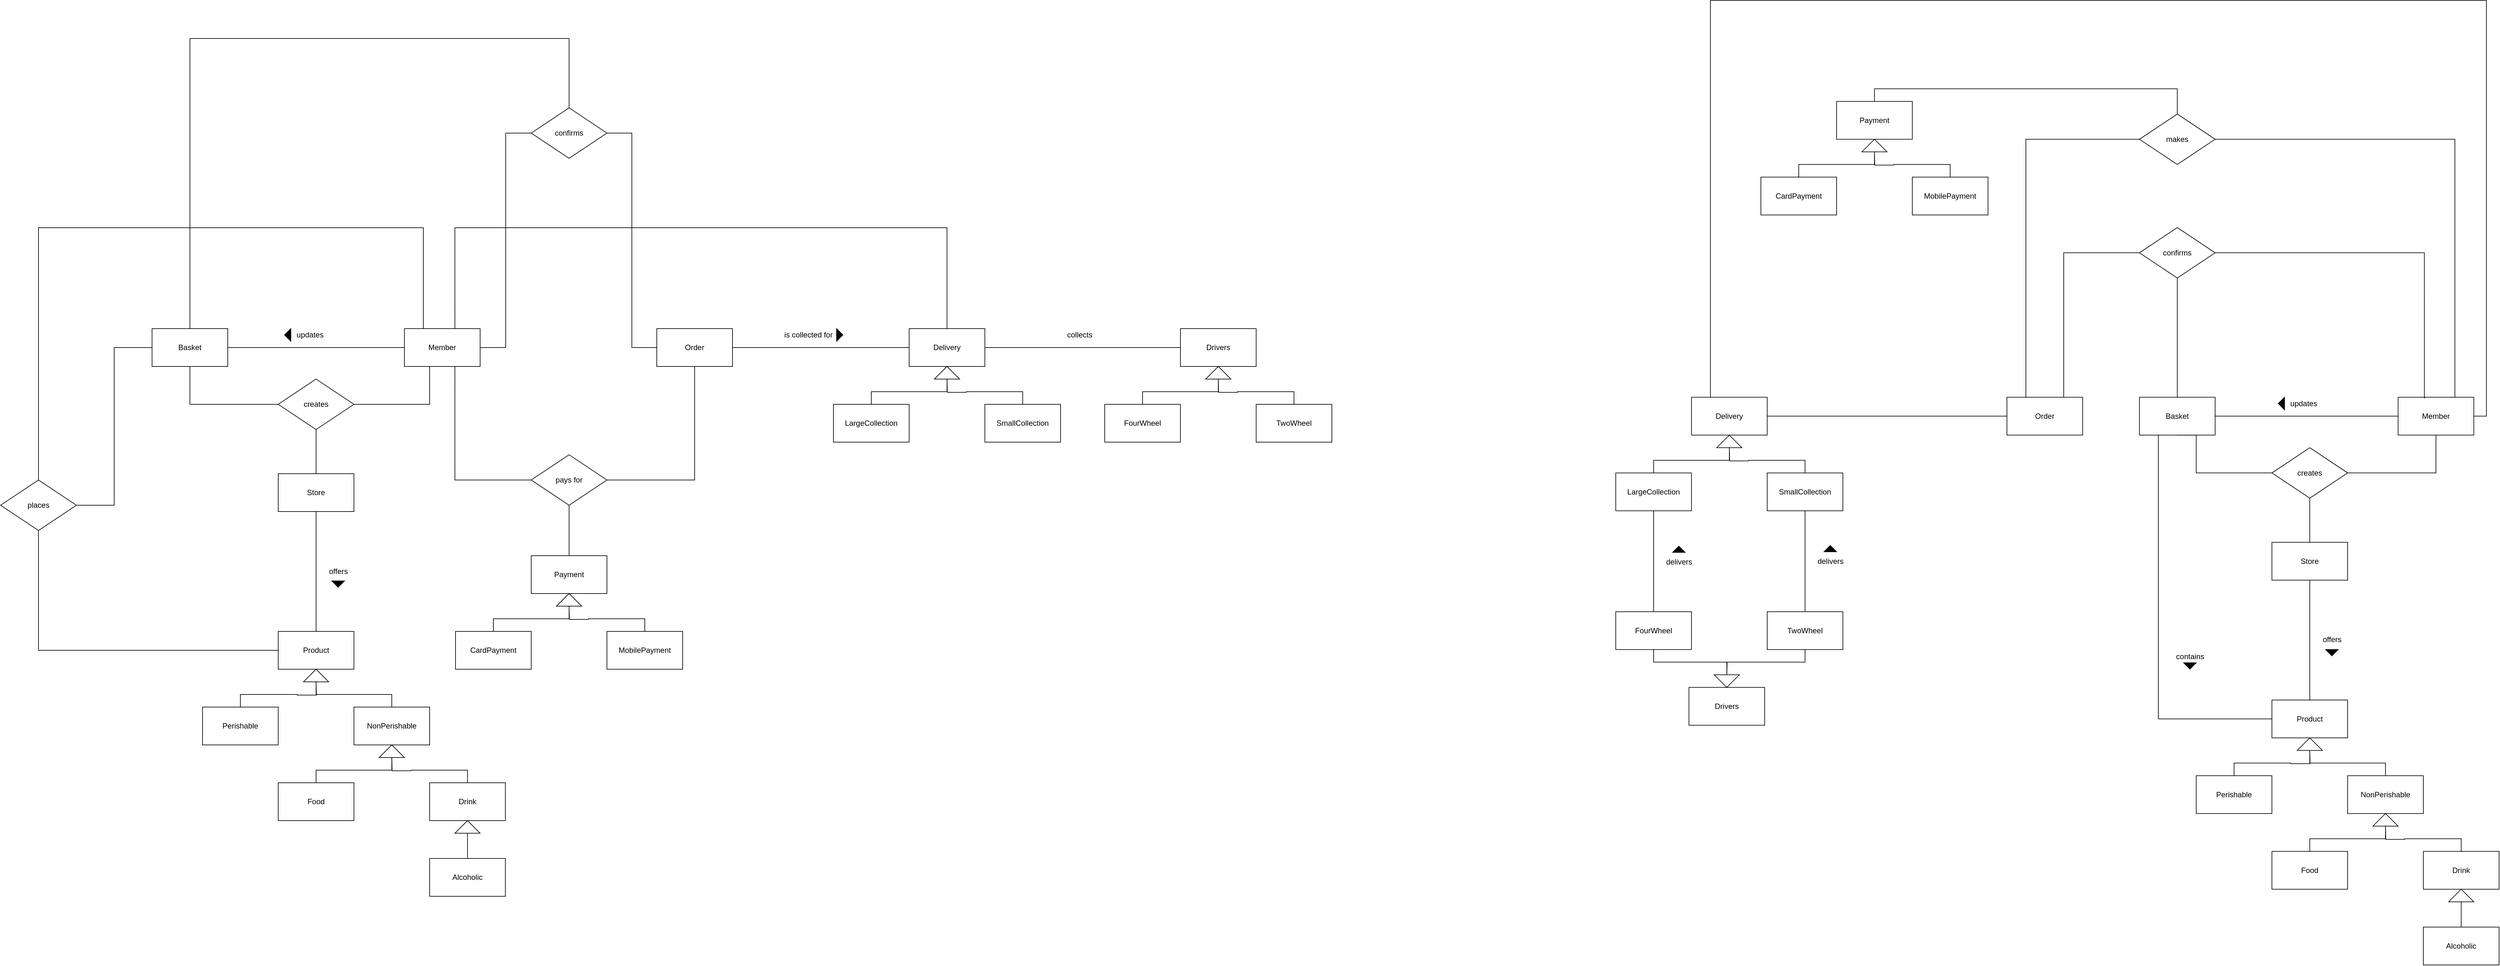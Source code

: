 <mxfile version="13.7.3" type="device"><diagram id="K62qVu5N6wYNLxE--IpU" name="Page-1"><mxGraphModel dx="5688" dy="4457" grid="1" gridSize="10" guides="1" tooltips="1" connect="1" arrows="1" fold="1" page="1" pageScale="1" pageWidth="827" pageHeight="1169" math="0" shadow="0"><root><mxCell id="0"/><mxCell id="1" parent="0"/><mxCell id="9gTizAqQr9LAjVctv0tj-36" style="edgeStyle=orthogonalEdgeStyle;rounded=0;orthogonalLoop=1;jettySize=auto;html=1;exitX=0.5;exitY=1;exitDx=0;exitDy=0;entryX=1;entryY=0.5;entryDx=0;entryDy=0;endArrow=none;endFill=0;" parent="1" source="9gTizAqQr9LAjVctv0tj-1" target="9gTizAqQr9LAjVctv0tj-35" edge="1"><mxGeometry relative="1" as="geometry"><Array as="points"><mxPoint x="1080" y="260"/><mxPoint x="1080" y="320"/></Array></mxGeometry></mxCell><mxCell id="9gTizAqQr9LAjVctv0tj-40" style="edgeStyle=orthogonalEdgeStyle;rounded=0;orthogonalLoop=1;jettySize=auto;html=1;exitX=0;exitY=0.5;exitDx=0;exitDy=0;entryX=1;entryY=0.5;entryDx=0;entryDy=0;endArrow=none;endFill=0;" parent="1" source="9gTizAqQr9LAjVctv0tj-1" target="9gTizAqQr9LAjVctv0tj-4" edge="1"><mxGeometry relative="1" as="geometry"><Array as="points"><mxPoint x="860" y="230"/><mxPoint x="860" y="230"/></Array></mxGeometry></mxCell><mxCell id="9gTizAqQr9LAjVctv0tj-56" style="edgeStyle=orthogonalEdgeStyle;rounded=0;orthogonalLoop=1;jettySize=auto;html=1;exitX=1;exitY=0.5;exitDx=0;exitDy=0;entryX=0;entryY=0.5;entryDx=0;entryDy=0;endArrow=none;endFill=0;" parent="1" source="9gTizAqQr9LAjVctv0tj-1" target="9gTizAqQr9LAjVctv0tj-55" edge="1"><mxGeometry relative="1" as="geometry"/></mxCell><mxCell id="igzInCqp1d7eFwAN2wIH-3" style="edgeStyle=orthogonalEdgeStyle;rounded=0;orthogonalLoop=1;jettySize=auto;html=1;exitX=0.25;exitY=0;exitDx=0;exitDy=0;entryX=0.5;entryY=0;entryDx=0;entryDy=0;endArrow=none;endFill=0;" edge="1" parent="1" source="9gTizAqQr9LAjVctv0tj-1" target="igzInCqp1d7eFwAN2wIH-2"><mxGeometry relative="1" as="geometry"><Array as="points"><mxPoint x="1070" y="40"/><mxPoint x="460" y="40"/></Array></mxGeometry></mxCell><mxCell id="9gTizAqQr9LAjVctv0tj-1" value="Member" style="whiteSpace=wrap;html=1;" parent="1" vertex="1"><mxGeometry x="1040" y="200" width="120" height="60" as="geometry"/></mxCell><mxCell id="9gTizAqQr9LAjVctv0tj-2" value="Store" style="whiteSpace=wrap;html=1;" parent="1" vertex="1"><mxGeometry x="840" y="430" width="120" height="60" as="geometry"/></mxCell><mxCell id="9gTizAqQr9LAjVctv0tj-18" style="edgeStyle=orthogonalEdgeStyle;rounded=0;orthogonalLoop=1;jettySize=auto;html=1;exitX=0.5;exitY=0;exitDx=0;exitDy=0;entryX=0.5;entryY=1;entryDx=0;entryDy=0;endArrow=none;endFill=0;" parent="1" source="9gTizAqQr9LAjVctv0tj-3" target="9gTizAqQr9LAjVctv0tj-2" edge="1"><mxGeometry relative="1" as="geometry"><Array as="points"><mxPoint x="900" y="600"/><mxPoint x="900" y="600"/></Array></mxGeometry></mxCell><mxCell id="9gTizAqQr9LAjVctv0tj-3" value="Product" style="whiteSpace=wrap;html=1;" parent="1" vertex="1"><mxGeometry x="840" y="680" width="120" height="60" as="geometry"/></mxCell><mxCell id="9gTizAqQr9LAjVctv0tj-37" style="edgeStyle=orthogonalEdgeStyle;rounded=0;orthogonalLoop=1;jettySize=auto;html=1;exitX=0.5;exitY=1;exitDx=0;exitDy=0;entryX=0;entryY=0.5;entryDx=0;entryDy=0;endArrow=none;endFill=0;" parent="1" source="9gTizAqQr9LAjVctv0tj-4" target="9gTizAqQr9LAjVctv0tj-35" edge="1"><mxGeometry relative="1" as="geometry"/></mxCell><mxCell id="9gTizAqQr9LAjVctv0tj-58" style="edgeStyle=orthogonalEdgeStyle;rounded=0;orthogonalLoop=1;jettySize=auto;html=1;exitX=0.5;exitY=0;exitDx=0;exitDy=0;entryX=0.5;entryY=0;entryDx=0;entryDy=0;endArrow=none;endFill=0;" parent="1" source="9gTizAqQr9LAjVctv0tj-4" target="9gTizAqQr9LAjVctv0tj-55" edge="1"><mxGeometry relative="1" as="geometry"><Array as="points"><mxPoint x="700" y="-260"/></Array></mxGeometry></mxCell><mxCell id="9gTizAqQr9LAjVctv0tj-4" value="Basket" style="whiteSpace=wrap;html=1;" parent="1" vertex="1"><mxGeometry x="640" y="200" width="120" height="60" as="geometry"/></mxCell><mxCell id="9gTizAqQr9LAjVctv0tj-69" style="edgeStyle=orthogonalEdgeStyle;rounded=0;orthogonalLoop=1;jettySize=auto;html=1;exitX=1;exitY=0.5;exitDx=0;exitDy=0;entryX=0;entryY=0.5;entryDx=0;entryDy=0;endArrow=none;endFill=0;" parent="1" source="9gTizAqQr9LAjVctv0tj-5" target="9gTizAqQr9LAjVctv0tj-6" edge="1"><mxGeometry relative="1" as="geometry"/></mxCell><mxCell id="9gTizAqQr9LAjVctv0tj-5" value="Order" style="whiteSpace=wrap;html=1;" parent="1" vertex="1"><mxGeometry x="1440" y="200" width="120" height="60" as="geometry"/></mxCell><mxCell id="9gTizAqQr9LAjVctv0tj-76" style="edgeStyle=orthogonalEdgeStyle;rounded=0;orthogonalLoop=1;jettySize=auto;html=1;exitX=1;exitY=0.5;exitDx=0;exitDy=0;entryX=0;entryY=0.5;entryDx=0;entryDy=0;endArrow=none;endFill=0;" parent="1" source="9gTizAqQr9LAjVctv0tj-6" target="9gTizAqQr9LAjVctv0tj-15" edge="1"><mxGeometry relative="1" as="geometry"/></mxCell><mxCell id="igzInCqp1d7eFwAN2wIH-75" style="edgeStyle=orthogonalEdgeStyle;rounded=0;orthogonalLoop=1;jettySize=auto;html=1;exitX=0.5;exitY=0;exitDx=0;exitDy=0;entryX=0.667;entryY=0.003;entryDx=0;entryDy=0;entryPerimeter=0;endArrow=none;endFill=0;" edge="1" parent="1" source="9gTizAqQr9LAjVctv0tj-6" target="9gTizAqQr9LAjVctv0tj-1"><mxGeometry relative="1" as="geometry"><Array as="points"><mxPoint x="1900" y="40"/><mxPoint x="1120" y="40"/></Array></mxGeometry></mxCell><mxCell id="9gTizAqQr9LAjVctv0tj-6" value="Delivery" style="whiteSpace=wrap;html=1;" parent="1" vertex="1"><mxGeometry x="1840" y="200" width="120" height="60" as="geometry"/></mxCell><mxCell id="9gTizAqQr9LAjVctv0tj-62" style="edgeStyle=orthogonalEdgeStyle;rounded=0;orthogonalLoop=1;jettySize=auto;html=1;exitX=0.5;exitY=0;exitDx=0;exitDy=0;entryX=0.5;entryY=1;entryDx=0;entryDy=0;endArrow=none;endFill=0;" parent="1" source="9gTizAqQr9LAjVctv0tj-7" target="9gTizAqQr9LAjVctv0tj-61" edge="1"><mxGeometry relative="1" as="geometry"/></mxCell><mxCell id="9gTizAqQr9LAjVctv0tj-7" value="Payment" style="whiteSpace=wrap;html=1;" parent="1" vertex="1"><mxGeometry x="1241" y="560" width="120" height="60" as="geometry"/></mxCell><mxCell id="9gTizAqQr9LAjVctv0tj-31" style="edgeStyle=orthogonalEdgeStyle;rounded=0;orthogonalLoop=1;jettySize=auto;html=1;exitX=0.5;exitY=0;exitDx=0;exitDy=0;entryX=0;entryY=0.5;entryDx=0;entryDy=0;endArrow=none;endFill=0;" parent="1" source="9gTizAqQr9LAjVctv0tj-8" target="9gTizAqQr9LAjVctv0tj-23" edge="1"><mxGeometry relative="1" as="geometry"/></mxCell><mxCell id="9gTizAqQr9LAjVctv0tj-8" value="CardPayment" style="whiteSpace=wrap;html=1;" parent="1" vertex="1"><mxGeometry x="1121" y="680" width="120" height="60" as="geometry"/></mxCell><mxCell id="9gTizAqQr9LAjVctv0tj-32" style="edgeStyle=orthogonalEdgeStyle;rounded=0;orthogonalLoop=1;jettySize=auto;html=1;exitX=0.5;exitY=0;exitDx=0;exitDy=0;endArrow=none;endFill=0;" parent="1" source="9gTizAqQr9LAjVctv0tj-9" edge="1"><mxGeometry relative="1" as="geometry"><mxPoint x="1301" y="640" as="targetPoint"/></mxGeometry></mxCell><mxCell id="9gTizAqQr9LAjVctv0tj-9" value="MobilePayment" style="whiteSpace=wrap;html=1;" parent="1" vertex="1"><mxGeometry x="1361" y="680" width="120" height="60" as="geometry"/></mxCell><mxCell id="9gTizAqQr9LAjVctv0tj-27" style="edgeStyle=orthogonalEdgeStyle;rounded=0;orthogonalLoop=1;jettySize=auto;html=1;exitX=0.5;exitY=0;exitDx=0;exitDy=0;endArrow=none;endFill=0;" parent="1" source="9gTizAqQr9LAjVctv0tj-10" edge="1"><mxGeometry relative="1" as="geometry"><mxPoint x="900" y="760" as="targetPoint"/></mxGeometry></mxCell><mxCell id="9gTizAqQr9LAjVctv0tj-10" value="Perishable" style="whiteSpace=wrap;html=1;" parent="1" vertex="1"><mxGeometry x="720" y="800" width="120" height="60" as="geometry"/></mxCell><mxCell id="9gTizAqQr9LAjVctv0tj-26" style="edgeStyle=orthogonalEdgeStyle;rounded=0;orthogonalLoop=1;jettySize=auto;html=1;exitX=0.5;exitY=0;exitDx=0;exitDy=0;entryX=0;entryY=0.5;entryDx=0;entryDy=0;endArrow=none;endFill=0;" parent="1" source="9gTizAqQr9LAjVctv0tj-11" target="9gTizAqQr9LAjVctv0tj-19" edge="1"><mxGeometry relative="1" as="geometry"/></mxCell><mxCell id="9gTizAqQr9LAjVctv0tj-11" value="NonPerishable" style="whiteSpace=wrap;html=1;" parent="1" vertex="1"><mxGeometry x="960" y="800" width="120" height="60" as="geometry"/></mxCell><mxCell id="9gTizAqQr9LAjVctv0tj-28" style="edgeStyle=orthogonalEdgeStyle;rounded=0;orthogonalLoop=1;jettySize=auto;html=1;exitX=0.5;exitY=0;exitDx=0;exitDy=0;entryX=0;entryY=0.5;entryDx=0;entryDy=0;endArrow=none;endFill=0;" parent="1" source="9gTizAqQr9LAjVctv0tj-12" target="9gTizAqQr9LAjVctv0tj-20" edge="1"><mxGeometry relative="1" as="geometry"/></mxCell><mxCell id="9gTizAqQr9LAjVctv0tj-12" value="Food" style="whiteSpace=wrap;html=1;" parent="1" vertex="1"><mxGeometry x="840" y="920" width="120" height="60" as="geometry"/></mxCell><mxCell id="9gTizAqQr9LAjVctv0tj-29" style="edgeStyle=orthogonalEdgeStyle;rounded=0;orthogonalLoop=1;jettySize=auto;html=1;exitX=0.5;exitY=0;exitDx=0;exitDy=0;endArrow=none;endFill=0;" parent="1" source="9gTizAqQr9LAjVctv0tj-13" edge="1"><mxGeometry relative="1" as="geometry"><mxPoint x="1020" y="880" as="targetPoint"/></mxGeometry></mxCell><mxCell id="9gTizAqQr9LAjVctv0tj-13" value="Drink" style="whiteSpace=wrap;html=1;" parent="1" vertex="1"><mxGeometry x="1080" y="920" width="120" height="60" as="geometry"/></mxCell><mxCell id="9gTizAqQr9LAjVctv0tj-30" style="edgeStyle=orthogonalEdgeStyle;rounded=0;orthogonalLoop=1;jettySize=auto;html=1;exitX=0.5;exitY=0;exitDx=0;exitDy=0;entryX=0;entryY=0.5;entryDx=0;entryDy=0;endArrow=none;endFill=0;" parent="1" source="9gTizAqQr9LAjVctv0tj-14" target="9gTizAqQr9LAjVctv0tj-21" edge="1"><mxGeometry relative="1" as="geometry"/></mxCell><mxCell id="9gTizAqQr9LAjVctv0tj-14" value="Alcoholic" style="whiteSpace=wrap;html=1;" parent="1" vertex="1"><mxGeometry x="1080" y="1040" width="120" height="60" as="geometry"/></mxCell><mxCell id="9gTizAqQr9LAjVctv0tj-15" value="Drivers" style="whiteSpace=wrap;html=1;" parent="1" vertex="1"><mxGeometry x="2270" y="200" width="120" height="60" as="geometry"/></mxCell><mxCell id="9gTizAqQr9LAjVctv0tj-24" style="edgeStyle=orthogonalEdgeStyle;rounded=0;orthogonalLoop=1;jettySize=auto;html=1;exitX=0.5;exitY=0;exitDx=0;exitDy=0;entryX=0;entryY=0.5;entryDx=0;entryDy=0;endArrow=none;endFill=0;" parent="1" source="9gTizAqQr9LAjVctv0tj-16" target="9gTizAqQr9LAjVctv0tj-22" edge="1"><mxGeometry relative="1" as="geometry"/></mxCell><mxCell id="9gTizAqQr9LAjVctv0tj-16" value="FourWheel" style="whiteSpace=wrap;html=1;" parent="1" vertex="1"><mxGeometry x="2150" y="320" width="120" height="60" as="geometry"/></mxCell><mxCell id="9gTizAqQr9LAjVctv0tj-25" style="edgeStyle=orthogonalEdgeStyle;rounded=0;orthogonalLoop=1;jettySize=auto;html=1;exitX=0.5;exitY=0;exitDx=0;exitDy=0;endArrow=none;endFill=0;" parent="1" source="9gTizAqQr9LAjVctv0tj-17" edge="1"><mxGeometry relative="1" as="geometry"><mxPoint x="2330" y="280" as="targetPoint"/></mxGeometry></mxCell><mxCell id="9gTizAqQr9LAjVctv0tj-17" value="TwoWheel" style="whiteSpace=wrap;html=1;" parent="1" vertex="1"><mxGeometry x="2390" y="320" width="120" height="60" as="geometry"/></mxCell><mxCell id="9gTizAqQr9LAjVctv0tj-19" value="" style="triangle;whiteSpace=wrap;html=1;direction=north;" parent="1" vertex="1"><mxGeometry x="880" y="740" width="40" height="20" as="geometry"/></mxCell><mxCell id="9gTizAqQr9LAjVctv0tj-20" value="" style="triangle;whiteSpace=wrap;html=1;direction=north;" parent="1" vertex="1"><mxGeometry x="1000" y="860" width="40" height="20" as="geometry"/></mxCell><mxCell id="9gTizAqQr9LAjVctv0tj-21" value="" style="triangle;whiteSpace=wrap;html=1;direction=north;" parent="1" vertex="1"><mxGeometry x="1120" y="980" width="40" height="20" as="geometry"/></mxCell><mxCell id="9gTizAqQr9LAjVctv0tj-22" value="" style="triangle;whiteSpace=wrap;html=1;direction=north;" parent="1" vertex="1"><mxGeometry x="2310" y="260" width="40" height="20" as="geometry"/></mxCell><mxCell id="9gTizAqQr9LAjVctv0tj-23" value="" style="triangle;whiteSpace=wrap;html=1;direction=north;" parent="1" vertex="1"><mxGeometry x="1281" y="620" width="40" height="20" as="geometry"/></mxCell><mxCell id="9gTizAqQr9LAjVctv0tj-38" style="edgeStyle=orthogonalEdgeStyle;rounded=0;orthogonalLoop=1;jettySize=auto;html=1;exitX=0.5;exitY=1;exitDx=0;exitDy=0;endArrow=none;endFill=0;" parent="1" source="9gTizAqQr9LAjVctv0tj-35" target="9gTizAqQr9LAjVctv0tj-2" edge="1"><mxGeometry relative="1" as="geometry"/></mxCell><mxCell id="9gTizAqQr9LAjVctv0tj-35" value="creates" style="rhombus;whiteSpace=wrap;html=1;fillColor=none;" parent="1" vertex="1"><mxGeometry x="840" y="280" width="120" height="80" as="geometry"/></mxCell><mxCell id="9gTizAqQr9LAjVctv0tj-41" value="updates" style="text;html=1;align=center;verticalAlign=middle;resizable=0;points=[];autosize=1;" parent="1" vertex="1"><mxGeometry x="860" y="200" width="60" height="20" as="geometry"/></mxCell><mxCell id="9gTizAqQr9LAjVctv0tj-42" value="" style="triangle;whiteSpace=wrap;html=1;fillColor=#000000;rotation=-180;" parent="1" vertex="1"><mxGeometry x="850" y="200" width="10" height="20" as="geometry"/></mxCell><mxCell id="9gTizAqQr9LAjVctv0tj-47" value="offers" style="text;html=1;align=center;verticalAlign=middle;resizable=0;points=[];autosize=1;" parent="1" vertex="1"><mxGeometry x="910" y="574.5" width="50" height="20" as="geometry"/></mxCell><mxCell id="9gTizAqQr9LAjVctv0tj-48" value="" style="triangle;whiteSpace=wrap;html=1;fillColor=#000000;rotation=-180;direction=north;" parent="1" vertex="1"><mxGeometry x="925" y="600" width="20" height="10" as="geometry"/></mxCell><mxCell id="9gTizAqQr9LAjVctv0tj-57" style="edgeStyle=orthogonalEdgeStyle;rounded=0;orthogonalLoop=1;jettySize=auto;html=1;exitX=1;exitY=0.5;exitDx=0;exitDy=0;entryX=0;entryY=0.5;entryDx=0;entryDy=0;endArrow=none;endFill=0;" parent="1" source="9gTizAqQr9LAjVctv0tj-55" target="9gTizAqQr9LAjVctv0tj-5" edge="1"><mxGeometry relative="1" as="geometry"/></mxCell><mxCell id="9gTizAqQr9LAjVctv0tj-55" value="confirms" style="rhombus;whiteSpace=wrap;html=1;fillColor=none;" parent="1" vertex="1"><mxGeometry x="1241" y="-150" width="120" height="80" as="geometry"/></mxCell><mxCell id="9gTizAqQr9LAjVctv0tj-68" style="edgeStyle=orthogonalEdgeStyle;rounded=0;orthogonalLoop=1;jettySize=auto;html=1;exitX=0.5;exitY=0;exitDx=0;exitDy=0;endArrow=none;endFill=0;" parent="1" source="9gTizAqQr9LAjVctv0tj-59" edge="1"><mxGeometry relative="1" as="geometry"><mxPoint x="1900" y="280" as="targetPoint"/></mxGeometry></mxCell><mxCell id="9gTizAqQr9LAjVctv0tj-59" value="SmallCollection" style="whiteSpace=wrap;html=1;" parent="1" vertex="1"><mxGeometry x="1960" y="320" width="120" height="60" as="geometry"/></mxCell><mxCell id="9gTizAqQr9LAjVctv0tj-67" style="edgeStyle=orthogonalEdgeStyle;rounded=0;orthogonalLoop=1;jettySize=auto;html=1;exitX=0.5;exitY=0;exitDx=0;exitDy=0;entryX=0;entryY=0.5;entryDx=0;entryDy=0;endArrow=none;endFill=0;" parent="1" source="9gTizAqQr9LAjVctv0tj-60" target="9gTizAqQr9LAjVctv0tj-66" edge="1"><mxGeometry relative="1" as="geometry"/></mxCell><mxCell id="9gTizAqQr9LAjVctv0tj-60" value="LargeCollection" style="whiteSpace=wrap;html=1;fillColor=#ffffff;" parent="1" vertex="1"><mxGeometry x="1720" y="320" width="120" height="60" as="geometry"/></mxCell><mxCell id="9gTizAqQr9LAjVctv0tj-63" style="edgeStyle=orthogonalEdgeStyle;rounded=0;orthogonalLoop=1;jettySize=auto;html=1;exitX=1;exitY=0.5;exitDx=0;exitDy=0;entryX=0.5;entryY=1;entryDx=0;entryDy=0;endArrow=none;endFill=0;" parent="1" source="9gTizAqQr9LAjVctv0tj-61" target="9gTizAqQr9LAjVctv0tj-5" edge="1"><mxGeometry relative="1" as="geometry"/></mxCell><mxCell id="9gTizAqQr9LAjVctv0tj-64" style="edgeStyle=orthogonalEdgeStyle;rounded=0;orthogonalLoop=1;jettySize=auto;html=1;exitX=0;exitY=0.5;exitDx=0;exitDy=0;entryX=0.667;entryY=1;entryDx=0;entryDy=0;entryPerimeter=0;endArrow=none;endFill=0;" parent="1" source="9gTizAqQr9LAjVctv0tj-61" target="9gTizAqQr9LAjVctv0tj-1" edge="1"><mxGeometry relative="1" as="geometry"/></mxCell><mxCell id="9gTizAqQr9LAjVctv0tj-61" value="pays for" style="rhombus;whiteSpace=wrap;html=1;fillColor=none;" parent="1" vertex="1"><mxGeometry x="1241" y="400" width="120" height="80" as="geometry"/></mxCell><mxCell id="9gTizAqQr9LAjVctv0tj-66" value="" style="triangle;whiteSpace=wrap;html=1;direction=north;" parent="1" vertex="1"><mxGeometry x="1880" y="260" width="40" height="20" as="geometry"/></mxCell><mxCell id="9gTizAqQr9LAjVctv0tj-72" value="is collected for" style="text;html=1;align=center;verticalAlign=middle;resizable=0;points=[];autosize=1;" parent="1" vertex="1"><mxGeometry x="1635" y="200" width="90" height="20" as="geometry"/></mxCell><mxCell id="9gTizAqQr9LAjVctv0tj-74" value="" style="triangle;whiteSpace=wrap;html=1;fillColor=#000000;rotation=-180;direction=west;" parent="1" vertex="1"><mxGeometry x="1725" y="200" width="10" height="20" as="geometry"/></mxCell><mxCell id="9gTizAqQr9LAjVctv0tj-77" value="collects" style="text;html=1;align=center;verticalAlign=middle;resizable=0;points=[];autosize=1;" parent="1" vertex="1"><mxGeometry x="2080" y="200" width="60" height="20" as="geometry"/></mxCell><mxCell id="igzInCqp1d7eFwAN2wIH-4" style="edgeStyle=orthogonalEdgeStyle;rounded=0;orthogonalLoop=1;jettySize=auto;html=1;exitX=0.5;exitY=1;exitDx=0;exitDy=0;entryX=0;entryY=0.5;entryDx=0;entryDy=0;endArrow=none;endFill=0;" edge="1" parent="1" source="igzInCqp1d7eFwAN2wIH-2" target="9gTizAqQr9LAjVctv0tj-3"><mxGeometry relative="1" as="geometry"/></mxCell><mxCell id="igzInCqp1d7eFwAN2wIH-5" style="edgeStyle=orthogonalEdgeStyle;rounded=0;orthogonalLoop=1;jettySize=auto;html=1;exitX=1;exitY=0.5;exitDx=0;exitDy=0;entryX=0;entryY=0.5;entryDx=0;entryDy=0;endArrow=none;endFill=0;" edge="1" parent="1" source="igzInCqp1d7eFwAN2wIH-2" target="9gTizAqQr9LAjVctv0tj-4"><mxGeometry relative="1" as="geometry"/></mxCell><mxCell id="igzInCqp1d7eFwAN2wIH-2" value="places" style="rhombus;whiteSpace=wrap;html=1;fillColor=none;" vertex="1" parent="1"><mxGeometry x="400" y="440" width="120" height="80" as="geometry"/></mxCell><mxCell id="igzInCqp1d7eFwAN2wIH-31" style="edgeStyle=orthogonalEdgeStyle;rounded=0;orthogonalLoop=1;jettySize=auto;html=1;exitX=0.5;exitY=0;exitDx=0;exitDy=0;entryX=0.5;entryY=1;entryDx=0;entryDy=0;endArrow=none;endFill=0;" edge="1" parent="1" source="igzInCqp1d7eFwAN2wIH-7" target="igzInCqp1d7eFwAN2wIH-30"><mxGeometry relative="1" as="geometry"/></mxCell><mxCell id="igzInCqp1d7eFwAN2wIH-7" value="Product" style="whiteSpace=wrap;html=1;" vertex="1" parent="1"><mxGeometry x="4000" y="788.8" width="120" height="60" as="geometry"/></mxCell><mxCell id="igzInCqp1d7eFwAN2wIH-9" value="Payment" style="whiteSpace=wrap;html=1;" vertex="1" parent="1"><mxGeometry x="3310" y="-160.2" width="120" height="60" as="geometry"/></mxCell><mxCell id="igzInCqp1d7eFwAN2wIH-10" style="edgeStyle=orthogonalEdgeStyle;rounded=0;orthogonalLoop=1;jettySize=auto;html=1;exitX=0.5;exitY=0;exitDx=0;exitDy=0;entryX=0;entryY=0.5;entryDx=0;entryDy=0;endArrow=none;endFill=0;" edge="1" parent="1" source="igzInCqp1d7eFwAN2wIH-11" target="igzInCqp1d7eFwAN2wIH-27"><mxGeometry relative="1" as="geometry"/></mxCell><mxCell id="igzInCqp1d7eFwAN2wIH-11" value="CardPayment" style="whiteSpace=wrap;html=1;" vertex="1" parent="1"><mxGeometry x="3190" y="-40.2" width="120" height="60" as="geometry"/></mxCell><mxCell id="igzInCqp1d7eFwAN2wIH-12" style="edgeStyle=orthogonalEdgeStyle;rounded=0;orthogonalLoop=1;jettySize=auto;html=1;exitX=0.5;exitY=0;exitDx=0;exitDy=0;endArrow=none;endFill=0;" edge="1" parent="1" source="igzInCqp1d7eFwAN2wIH-13"><mxGeometry relative="1" as="geometry"><mxPoint x="3370.0" y="-80.2" as="targetPoint"/></mxGeometry></mxCell><mxCell id="igzInCqp1d7eFwAN2wIH-13" value="MobilePayment" style="whiteSpace=wrap;html=1;" vertex="1" parent="1"><mxGeometry x="3430" y="-40.2" width="120" height="60" as="geometry"/></mxCell><mxCell id="igzInCqp1d7eFwAN2wIH-14" style="edgeStyle=orthogonalEdgeStyle;rounded=0;orthogonalLoop=1;jettySize=auto;html=1;exitX=0.5;exitY=0;exitDx=0;exitDy=0;endArrow=none;endFill=0;" edge="1" parent="1" source="igzInCqp1d7eFwAN2wIH-15"><mxGeometry relative="1" as="geometry"><mxPoint x="4060" y="868.8" as="targetPoint"/></mxGeometry></mxCell><mxCell id="igzInCqp1d7eFwAN2wIH-15" value="Perishable" style="whiteSpace=wrap;html=1;" vertex="1" parent="1"><mxGeometry x="3880" y="908.8" width="120" height="60" as="geometry"/></mxCell><mxCell id="igzInCqp1d7eFwAN2wIH-16" style="edgeStyle=orthogonalEdgeStyle;rounded=0;orthogonalLoop=1;jettySize=auto;html=1;exitX=0.5;exitY=0;exitDx=0;exitDy=0;entryX=0;entryY=0.5;entryDx=0;entryDy=0;endArrow=none;endFill=0;" edge="1" parent="1" source="igzInCqp1d7eFwAN2wIH-17" target="igzInCqp1d7eFwAN2wIH-24"><mxGeometry relative="1" as="geometry"/></mxCell><mxCell id="igzInCqp1d7eFwAN2wIH-17" value="NonPerishable" style="whiteSpace=wrap;html=1;" vertex="1" parent="1"><mxGeometry x="4120" y="908.8" width="120" height="60" as="geometry"/></mxCell><mxCell id="igzInCqp1d7eFwAN2wIH-18" style="edgeStyle=orthogonalEdgeStyle;rounded=0;orthogonalLoop=1;jettySize=auto;html=1;exitX=0.5;exitY=0;exitDx=0;exitDy=0;entryX=0;entryY=0.5;entryDx=0;entryDy=0;endArrow=none;endFill=0;" edge="1" parent="1" source="igzInCqp1d7eFwAN2wIH-19" target="igzInCqp1d7eFwAN2wIH-25"><mxGeometry relative="1" as="geometry"/></mxCell><mxCell id="igzInCqp1d7eFwAN2wIH-19" value="Food" style="whiteSpace=wrap;html=1;" vertex="1" parent="1"><mxGeometry x="4000" y="1028.8" width="120" height="60" as="geometry"/></mxCell><mxCell id="igzInCqp1d7eFwAN2wIH-20" style="edgeStyle=orthogonalEdgeStyle;rounded=0;orthogonalLoop=1;jettySize=auto;html=1;exitX=0.5;exitY=0;exitDx=0;exitDy=0;endArrow=none;endFill=0;" edge="1" parent="1" source="igzInCqp1d7eFwAN2wIH-21"><mxGeometry relative="1" as="geometry"><mxPoint x="4180" y="988.8" as="targetPoint"/></mxGeometry></mxCell><mxCell id="igzInCqp1d7eFwAN2wIH-21" value="Drink" style="whiteSpace=wrap;html=1;" vertex="1" parent="1"><mxGeometry x="4240" y="1028.8" width="120" height="60" as="geometry"/></mxCell><mxCell id="igzInCqp1d7eFwAN2wIH-22" style="edgeStyle=orthogonalEdgeStyle;rounded=0;orthogonalLoop=1;jettySize=auto;html=1;exitX=0.5;exitY=0;exitDx=0;exitDy=0;entryX=0;entryY=0.5;entryDx=0;entryDy=0;endArrow=none;endFill=0;" edge="1" parent="1" source="igzInCqp1d7eFwAN2wIH-23" target="igzInCqp1d7eFwAN2wIH-26"><mxGeometry relative="1" as="geometry"/></mxCell><mxCell id="igzInCqp1d7eFwAN2wIH-23" value="Alcoholic" style="whiteSpace=wrap;html=1;" vertex="1" parent="1"><mxGeometry x="4240" y="1148.8" width="120" height="60" as="geometry"/></mxCell><mxCell id="igzInCqp1d7eFwAN2wIH-24" value="" style="triangle;whiteSpace=wrap;html=1;direction=north;" vertex="1" parent="1"><mxGeometry x="4040" y="848.8" width="40" height="20" as="geometry"/></mxCell><mxCell id="igzInCqp1d7eFwAN2wIH-25" value="" style="triangle;whiteSpace=wrap;html=1;direction=north;" vertex="1" parent="1"><mxGeometry x="4160" y="968.8" width="40" height="20" as="geometry"/></mxCell><mxCell id="igzInCqp1d7eFwAN2wIH-26" value="" style="triangle;whiteSpace=wrap;html=1;direction=north;" vertex="1" parent="1"><mxGeometry x="4280" y="1088.8" width="40" height="20" as="geometry"/></mxCell><mxCell id="igzInCqp1d7eFwAN2wIH-27" value="" style="triangle;whiteSpace=wrap;html=1;direction=north;" vertex="1" parent="1"><mxGeometry x="3350" y="-100.2" width="40" height="20" as="geometry"/></mxCell><mxCell id="igzInCqp1d7eFwAN2wIH-28" value="offers" style="text;html=1;align=center;verticalAlign=middle;resizable=0;points=[];autosize=1;" vertex="1" parent="1"><mxGeometry x="4070" y="683.3" width="50" height="20" as="geometry"/></mxCell><mxCell id="igzInCqp1d7eFwAN2wIH-29" value="" style="triangle;whiteSpace=wrap;html=1;fillColor=#000000;rotation=-180;direction=north;" vertex="1" parent="1"><mxGeometry x="4085" y="708.8" width="20" height="10" as="geometry"/></mxCell><mxCell id="igzInCqp1d7eFwAN2wIH-40" style="edgeStyle=orthogonalEdgeStyle;rounded=0;orthogonalLoop=1;jettySize=auto;html=1;exitX=0.5;exitY=0;exitDx=0;exitDy=0;entryX=0.5;entryY=1;entryDx=0;entryDy=0;endArrow=none;endFill=0;" edge="1" parent="1" source="igzInCqp1d7eFwAN2wIH-30" target="igzInCqp1d7eFwAN2wIH-37"><mxGeometry relative="1" as="geometry"/></mxCell><mxCell id="igzInCqp1d7eFwAN2wIH-30" value="Store" style="whiteSpace=wrap;html=1;" vertex="1" parent="1"><mxGeometry x="4000" y="538.8" width="120" height="60" as="geometry"/></mxCell><mxCell id="igzInCqp1d7eFwAN2wIH-33" style="edgeStyle=orthogonalEdgeStyle;rounded=0;orthogonalLoop=1;jettySize=auto;html=1;exitX=0;exitY=0.5;exitDx=0;exitDy=0;entryX=1;entryY=0.5;entryDx=0;entryDy=0;endArrow=none;endFill=0;" edge="1" parent="1" source="igzInCqp1d7eFwAN2wIH-34" target="igzInCqp1d7eFwAN2wIH-36"><mxGeometry relative="1" as="geometry"><Array as="points"><mxPoint x="4020" y="338.8"/><mxPoint x="4020" y="338.8"/></Array></mxGeometry></mxCell><mxCell id="igzInCqp1d7eFwAN2wIH-34" value="Member" style="whiteSpace=wrap;html=1;" vertex="1" parent="1"><mxGeometry x="4200" y="308.8" width="120" height="60" as="geometry"/></mxCell><mxCell id="igzInCqp1d7eFwAN2wIH-35" style="edgeStyle=orthogonalEdgeStyle;rounded=0;orthogonalLoop=1;jettySize=auto;html=1;exitX=0.5;exitY=1;exitDx=0;exitDy=0;entryX=0;entryY=0.5;entryDx=0;entryDy=0;endArrow=none;endFill=0;" edge="1" parent="1" source="igzInCqp1d7eFwAN2wIH-36" target="igzInCqp1d7eFwAN2wIH-37"><mxGeometry relative="1" as="geometry"><Array as="points"><mxPoint x="3880" y="368.8"/><mxPoint x="3880" y="428.8"/></Array></mxGeometry></mxCell><mxCell id="igzInCqp1d7eFwAN2wIH-86" style="edgeStyle=orthogonalEdgeStyle;rounded=0;orthogonalLoop=1;jettySize=auto;html=1;exitX=0.25;exitY=1;exitDx=0;exitDy=0;entryX=0;entryY=0.5;entryDx=0;entryDy=0;endArrow=none;endFill=0;" edge="1" parent="1" source="igzInCqp1d7eFwAN2wIH-36" target="igzInCqp1d7eFwAN2wIH-7"><mxGeometry relative="1" as="geometry"/></mxCell><mxCell id="igzInCqp1d7eFwAN2wIH-36" value="Basket" style="whiteSpace=wrap;html=1;" vertex="1" parent="1"><mxGeometry x="3790" y="308.8" width="120" height="60" as="geometry"/></mxCell><mxCell id="igzInCqp1d7eFwAN2wIH-76" style="edgeStyle=orthogonalEdgeStyle;rounded=0;orthogonalLoop=1;jettySize=auto;html=1;exitX=1;exitY=0.5;exitDx=0;exitDy=0;entryX=0.5;entryY=1;entryDx=0;entryDy=0;endArrow=none;endFill=0;" edge="1" parent="1" source="igzInCqp1d7eFwAN2wIH-37" target="igzInCqp1d7eFwAN2wIH-34"><mxGeometry relative="1" as="geometry"/></mxCell><mxCell id="igzInCqp1d7eFwAN2wIH-37" value="creates" style="rhombus;whiteSpace=wrap;html=1;fillColor=none;" vertex="1" parent="1"><mxGeometry x="4000" y="388.8" width="120" height="80" as="geometry"/></mxCell><mxCell id="igzInCqp1d7eFwAN2wIH-38" value="updates" style="text;html=1;align=center;verticalAlign=middle;resizable=0;points=[];autosize=1;" vertex="1" parent="1"><mxGeometry x="4020" y="308.8" width="60" height="20" as="geometry"/></mxCell><mxCell id="igzInCqp1d7eFwAN2wIH-39" value="" style="triangle;whiteSpace=wrap;html=1;fillColor=#000000;rotation=-180;" vertex="1" parent="1"><mxGeometry x="4010" y="308.8" width="10" height="20" as="geometry"/></mxCell><mxCell id="igzInCqp1d7eFwAN2wIH-61" style="edgeStyle=orthogonalEdgeStyle;rounded=0;orthogonalLoop=1;jettySize=auto;html=1;exitX=0;exitY=0.5;exitDx=0;exitDy=0;entryX=1;entryY=0.5;entryDx=0;entryDy=0;endArrow=none;endFill=0;" edge="1" parent="1" source="igzInCqp1d7eFwAN2wIH-42" target="igzInCqp1d7eFwAN2wIH-44"><mxGeometry relative="1" as="geometry"/></mxCell><mxCell id="igzInCqp1d7eFwAN2wIH-96" style="edgeStyle=orthogonalEdgeStyle;rounded=0;orthogonalLoop=1;jettySize=auto;html=1;exitX=0.25;exitY=0;exitDx=0;exitDy=0;entryX=0;entryY=0.5;entryDx=0;entryDy=0;endArrow=none;endFill=0;" edge="1" parent="1" source="igzInCqp1d7eFwAN2wIH-42" target="igzInCqp1d7eFwAN2wIH-80"><mxGeometry relative="1" as="geometry"/></mxCell><mxCell id="igzInCqp1d7eFwAN2wIH-42" value="Order" style="whiteSpace=wrap;html=1;" vertex="1" parent="1"><mxGeometry x="3580" y="308.8" width="120" height="60" as="geometry"/></mxCell><mxCell id="igzInCqp1d7eFwAN2wIH-89" style="edgeStyle=orthogonalEdgeStyle;rounded=0;orthogonalLoop=1;jettySize=auto;html=1;exitX=0.25;exitY=0;exitDx=0;exitDy=0;entryX=1;entryY=0.5;entryDx=0;entryDy=0;endArrow=none;endFill=0;" edge="1" parent="1" source="igzInCqp1d7eFwAN2wIH-44" target="igzInCqp1d7eFwAN2wIH-34"><mxGeometry relative="1" as="geometry"><Array as="points"><mxPoint x="3110" y="-320.2"/><mxPoint x="4340" y="-320.2"/><mxPoint x="4340" y="338.8"/></Array></mxGeometry></mxCell><mxCell id="igzInCqp1d7eFwAN2wIH-44" value="Delivery" style="whiteSpace=wrap;html=1;" vertex="1" parent="1"><mxGeometry x="3080" y="308.8" width="120" height="60" as="geometry"/></mxCell><mxCell id="igzInCqp1d7eFwAN2wIH-45" value="Drivers" style="whiteSpace=wrap;html=1;" vertex="1" parent="1"><mxGeometry x="3076" y="768.8" width="120" height="60" as="geometry"/></mxCell><mxCell id="igzInCqp1d7eFwAN2wIH-65" style="edgeStyle=orthogonalEdgeStyle;rounded=0;orthogonalLoop=1;jettySize=auto;html=1;exitX=0.5;exitY=1;exitDx=0;exitDy=0;entryX=0;entryY=0.5;entryDx=0;entryDy=0;endArrow=none;endFill=0;" edge="1" parent="1" source="igzInCqp1d7eFwAN2wIH-47" target="igzInCqp1d7eFwAN2wIH-50"><mxGeometry relative="1" as="geometry"/></mxCell><mxCell id="igzInCqp1d7eFwAN2wIH-67" style="edgeStyle=orthogonalEdgeStyle;rounded=0;orthogonalLoop=1;jettySize=auto;html=1;exitX=0.5;exitY=0;exitDx=0;exitDy=0;entryX=0.5;entryY=1;entryDx=0;entryDy=0;endArrow=none;endFill=0;" edge="1" parent="1" source="igzInCqp1d7eFwAN2wIH-47" target="igzInCqp1d7eFwAN2wIH-54"><mxGeometry relative="1" as="geometry"/></mxCell><mxCell id="igzInCqp1d7eFwAN2wIH-47" value="FourWheel" style="whiteSpace=wrap;html=1;" vertex="1" parent="1"><mxGeometry x="2960" y="648.8" width="120" height="60" as="geometry"/></mxCell><mxCell id="igzInCqp1d7eFwAN2wIH-66" style="edgeStyle=orthogonalEdgeStyle;rounded=0;orthogonalLoop=1;jettySize=auto;html=1;exitX=0.5;exitY=1;exitDx=0;exitDy=0;endArrow=none;endFill=0;" edge="1" parent="1" source="igzInCqp1d7eFwAN2wIH-49"><mxGeometry relative="1" as="geometry"><mxPoint x="3136" y="748.8" as="targetPoint"/></mxGeometry></mxCell><mxCell id="igzInCqp1d7eFwAN2wIH-68" style="edgeStyle=orthogonalEdgeStyle;rounded=0;orthogonalLoop=1;jettySize=auto;html=1;exitX=0.5;exitY=0;exitDx=0;exitDy=0;entryX=0.5;entryY=1;entryDx=0;entryDy=0;endArrow=none;endFill=0;" edge="1" parent="1" source="igzInCqp1d7eFwAN2wIH-49" target="igzInCqp1d7eFwAN2wIH-52"><mxGeometry relative="1" as="geometry"/></mxCell><mxCell id="igzInCqp1d7eFwAN2wIH-49" value="TwoWheel" style="whiteSpace=wrap;html=1;" vertex="1" parent="1"><mxGeometry x="3200" y="648.8" width="120" height="60" as="geometry"/></mxCell><mxCell id="igzInCqp1d7eFwAN2wIH-50" value="" style="triangle;whiteSpace=wrap;html=1;direction=south;" vertex="1" parent="1"><mxGeometry x="3116" y="748.8" width="40" height="20" as="geometry"/></mxCell><mxCell id="igzInCqp1d7eFwAN2wIH-51" style="edgeStyle=orthogonalEdgeStyle;rounded=0;orthogonalLoop=1;jettySize=auto;html=1;exitX=0.5;exitY=0;exitDx=0;exitDy=0;endArrow=none;endFill=0;" edge="1" parent="1" source="igzInCqp1d7eFwAN2wIH-52"><mxGeometry relative="1" as="geometry"><mxPoint x="3140" y="388.8" as="targetPoint"/></mxGeometry></mxCell><mxCell id="igzInCqp1d7eFwAN2wIH-52" value="SmallCollection" style="whiteSpace=wrap;html=1;" vertex="1" parent="1"><mxGeometry x="3200" y="428.8" width="120" height="60" as="geometry"/></mxCell><mxCell id="igzInCqp1d7eFwAN2wIH-53" style="edgeStyle=orthogonalEdgeStyle;rounded=0;orthogonalLoop=1;jettySize=auto;html=1;exitX=0.5;exitY=0;exitDx=0;exitDy=0;entryX=0;entryY=0.5;entryDx=0;entryDy=0;endArrow=none;endFill=0;" edge="1" parent="1" source="igzInCqp1d7eFwAN2wIH-54" target="igzInCqp1d7eFwAN2wIH-55"><mxGeometry relative="1" as="geometry"/></mxCell><mxCell id="igzInCqp1d7eFwAN2wIH-54" value="LargeCollection" style="whiteSpace=wrap;html=1;fillColor=#ffffff;" vertex="1" parent="1"><mxGeometry x="2960" y="428.8" width="120" height="60" as="geometry"/></mxCell><mxCell id="igzInCqp1d7eFwAN2wIH-55" value="" style="triangle;whiteSpace=wrap;html=1;direction=north;" vertex="1" parent="1"><mxGeometry x="3120" y="368.8" width="40" height="20" as="geometry"/></mxCell><mxCell id="igzInCqp1d7eFwAN2wIH-70" value="delivers" style="text;html=1;align=center;verticalAlign=middle;resizable=0;points=[];autosize=1;" vertex="1" parent="1"><mxGeometry x="3270" y="558.8" width="60" height="20" as="geometry"/></mxCell><mxCell id="igzInCqp1d7eFwAN2wIH-71" value="delivers" style="text;html=1;align=center;verticalAlign=middle;resizable=0;points=[];autosize=1;" vertex="1" parent="1"><mxGeometry x="3030" y="559.8" width="60" height="20" as="geometry"/></mxCell><mxCell id="igzInCqp1d7eFwAN2wIH-72" value="" style="triangle;whiteSpace=wrap;html=1;fillColor=#000000;rotation=-180;direction=south;" vertex="1" parent="1"><mxGeometry x="3290" y="543.8" width="20" height="10" as="geometry"/></mxCell><mxCell id="igzInCqp1d7eFwAN2wIH-73" value="" style="triangle;whiteSpace=wrap;html=1;fillColor=#000000;rotation=-180;direction=south;" vertex="1" parent="1"><mxGeometry x="3050" y="544.8" width="20" height="10" as="geometry"/></mxCell><mxCell id="igzInCqp1d7eFwAN2wIH-81" style="edgeStyle=orthogonalEdgeStyle;rounded=0;orthogonalLoop=1;jettySize=auto;html=1;exitX=0.5;exitY=0;exitDx=0;exitDy=0;entryX=0.5;entryY=0;entryDx=0;entryDy=0;endArrow=none;endFill=0;" edge="1" parent="1" source="igzInCqp1d7eFwAN2wIH-80" target="igzInCqp1d7eFwAN2wIH-9"><mxGeometry relative="1" as="geometry"/></mxCell><mxCell id="igzInCqp1d7eFwAN2wIH-90" style="edgeStyle=orthogonalEdgeStyle;rounded=0;orthogonalLoop=1;jettySize=auto;html=1;exitX=1;exitY=0.5;exitDx=0;exitDy=0;entryX=0.75;entryY=0;entryDx=0;entryDy=0;endArrow=none;endFill=0;" edge="1" parent="1" source="igzInCqp1d7eFwAN2wIH-80" target="igzInCqp1d7eFwAN2wIH-34"><mxGeometry relative="1" as="geometry"/></mxCell><mxCell id="igzInCqp1d7eFwAN2wIH-80" value="makes" style="rhombus;whiteSpace=wrap;html=1;fillColor=none;" vertex="1" parent="1"><mxGeometry x="3790" y="-140.2" width="120" height="80" as="geometry"/></mxCell><mxCell id="igzInCqp1d7eFwAN2wIH-87" value="contains" style="text;html=1;align=center;verticalAlign=middle;resizable=0;points=[];autosize=1;" vertex="1" parent="1"><mxGeometry x="3840" y="709.8" width="60" height="20" as="geometry"/></mxCell><mxCell id="igzInCqp1d7eFwAN2wIH-88" value="" style="triangle;whiteSpace=wrap;html=1;fillColor=#000000;rotation=-180;direction=north;" vertex="1" parent="1"><mxGeometry x="3860" y="729.8" width="20" height="10" as="geometry"/></mxCell><mxCell id="igzInCqp1d7eFwAN2wIH-93" style="edgeStyle=orthogonalEdgeStyle;rounded=0;orthogonalLoop=1;jettySize=auto;html=1;exitX=0;exitY=0.5;exitDx=0;exitDy=0;entryX=0.75;entryY=0;entryDx=0;entryDy=0;endArrow=none;endFill=0;" edge="1" parent="1" source="igzInCqp1d7eFwAN2wIH-92" target="igzInCqp1d7eFwAN2wIH-42"><mxGeometry relative="1" as="geometry"/></mxCell><mxCell id="igzInCqp1d7eFwAN2wIH-94" style="edgeStyle=orthogonalEdgeStyle;rounded=0;orthogonalLoop=1;jettySize=auto;html=1;exitX=1;exitY=0.5;exitDx=0;exitDy=0;entryX=0.347;entryY=0.033;entryDx=0;entryDy=0;entryPerimeter=0;endArrow=none;endFill=0;" edge="1" parent="1" source="igzInCqp1d7eFwAN2wIH-92" target="igzInCqp1d7eFwAN2wIH-34"><mxGeometry relative="1" as="geometry"/></mxCell><mxCell id="igzInCqp1d7eFwAN2wIH-95" style="edgeStyle=orthogonalEdgeStyle;rounded=0;orthogonalLoop=1;jettySize=auto;html=1;exitX=0.5;exitY=1;exitDx=0;exitDy=0;entryX=0.5;entryY=0;entryDx=0;entryDy=0;endArrow=none;endFill=0;" edge="1" parent="1" source="igzInCqp1d7eFwAN2wIH-92" target="igzInCqp1d7eFwAN2wIH-36"><mxGeometry relative="1" as="geometry"/></mxCell><mxCell id="igzInCqp1d7eFwAN2wIH-92" value="confirms" style="rhombus;whiteSpace=wrap;html=1;fillColor=none;" vertex="1" parent="1"><mxGeometry x="3790" y="39.8" width="120" height="80" as="geometry"/></mxCell></root></mxGraphModel></diagram></mxfile>